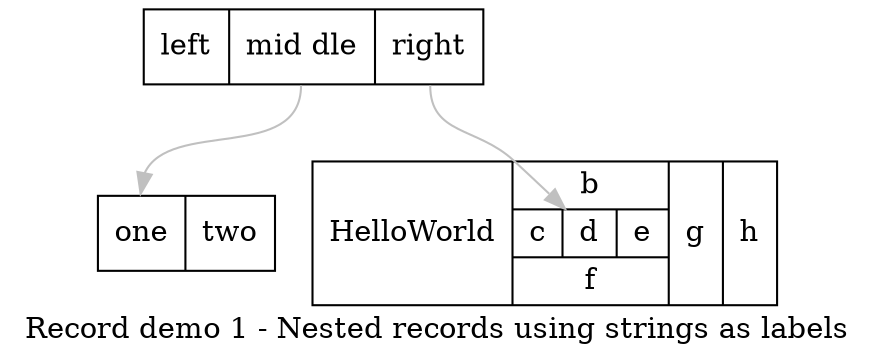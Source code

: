 digraph Perl
{
graph [ label="Record demo 1 - Nested records using strings as labels" ]
node [ shape="record" ]
edge [ color="grey" ]
"struct1" [ label="<f0> left|<f1> mid dle|<f2> right" ]
"struct2" [ label="<f0> one|<f1> two" ]
"struct3" [ label="Hello
World |{ b |{c|<here> d|e}| f}| g | h" ]
struct1:f1
struct2:f0
struct1:f1 -> struct2:f0 [ label="" ]
struct1:f2
struct3:here
struct1:f2 -> struct3:here [ label="" ]
}
